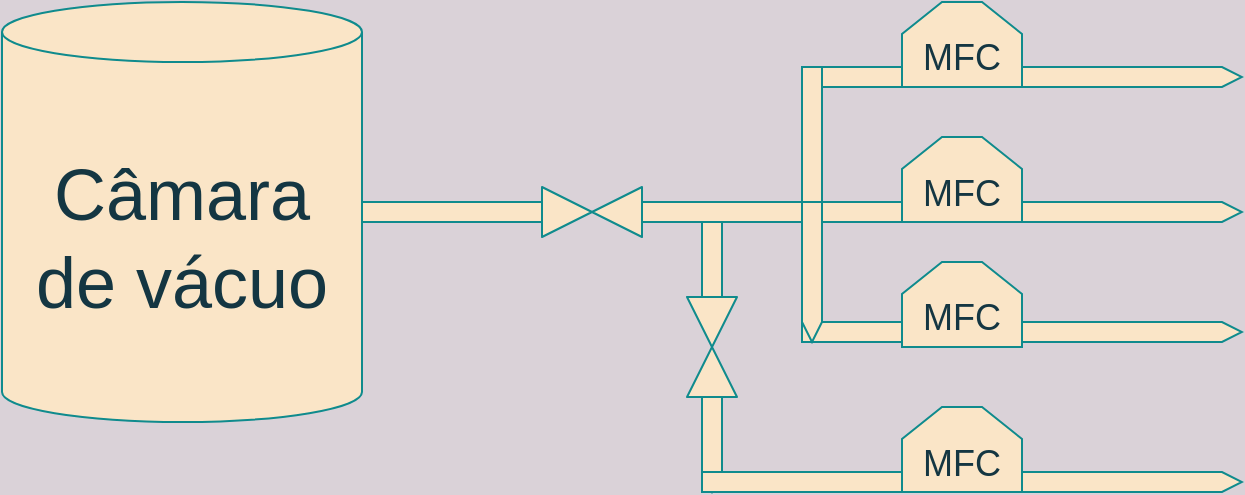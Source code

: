 <mxfile version="15.6.3" type="github">
  <diagram id="pm0KyGwDIg-Bs8ifSs3f" name="Page-1">
    <mxGraphModel dx="541" dy="932" grid="1" gridSize="10" guides="1" tooltips="1" connect="1" arrows="1" fold="1" page="1" pageScale="1" pageWidth="827" pageHeight="1169" background="#DAD2D8" math="0" shadow="0">
      <root>
        <mxCell id="0" />
        <mxCell id="1" parent="0" />
        <mxCell id="i2rfmJk4JtvdybACD0-p-1" value="&lt;font style=&quot;font-size: 36px&quot;&gt;Câmara de vácuo&lt;/font&gt;" style="shape=cylinder3;whiteSpace=wrap;html=1;boundedLbl=1;backgroundOutline=1;size=15;rounded=0;sketch=0;fontColor=#143642;strokeColor=#0F8B8D;fillColor=#FAE5C7;" vertex="1" parent="1">
          <mxGeometry x="220" y="280" width="180" height="210" as="geometry" />
        </mxCell>
        <mxCell id="i2rfmJk4JtvdybACD0-p-4" value="" style="html=1;shadow=0;dashed=0;align=center;verticalAlign=middle;shape=mxgraph.arrows2.arrow;dy=0;dx=10;notch=0;rounded=0;sketch=0;fontSize=36;fontColor=#143642;strokeColor=#0F8B8D;fillColor=#FAE5C7;" vertex="1" parent="1">
          <mxGeometry x="400" y="380" width="100" height="10" as="geometry" />
        </mxCell>
        <mxCell id="i2rfmJk4JtvdybACD0-p-5" value="" style="verticalLabelPosition=bottom;align=center;html=1;verticalAlign=top;pointerEvents=1;dashed=0;shape=mxgraph.pid2valves.valve;valveType=gate;rounded=0;sketch=0;fontSize=36;fontColor=#143642;strokeColor=#0F8B8D;fillColor=#FAE5C7;" vertex="1" parent="1">
          <mxGeometry x="490" y="372.5" width="50" height="25" as="geometry" />
        </mxCell>
        <mxCell id="i2rfmJk4JtvdybACD0-p-6" value="" style="html=1;shadow=0;dashed=0;align=center;verticalAlign=middle;shape=mxgraph.arrows2.arrow;dy=0;dx=10;notch=0;rounded=0;sketch=0;fontSize=36;fontColor=#143642;strokeColor=#0F8B8D;fillColor=#FAE5C7;" vertex="1" parent="1">
          <mxGeometry x="540" y="380" width="90" height="10" as="geometry" />
        </mxCell>
        <mxCell id="i2rfmJk4JtvdybACD0-p-8" value="" style="html=1;shadow=0;dashed=0;align=center;verticalAlign=middle;shape=mxgraph.arrows2.arrow;dy=0;dx=10;notch=0;rounded=0;sketch=0;fontSize=36;fontColor=#143642;strokeColor=#0F8B8D;fillColor=#FAE5C7;rotation=90;" vertex="1" parent="1">
          <mxGeometry x="550" y="410" width="50" height="10" as="geometry" />
        </mxCell>
        <mxCell id="i2rfmJk4JtvdybACD0-p-11" value="" style="html=1;shadow=0;dashed=0;align=center;verticalAlign=middle;shape=mxgraph.arrows2.arrow;dy=0;dx=10;notch=0;rounded=0;sketch=0;fontSize=36;fontColor=#143642;strokeColor=#0F8B8D;fillColor=#FAE5C7;rotation=90;" vertex="1" parent="1">
          <mxGeometry x="545" y="490" width="60" height="10" as="geometry" />
        </mxCell>
        <mxCell id="i2rfmJk4JtvdybACD0-p-13" value="" style="verticalLabelPosition=bottom;align=center;html=1;verticalAlign=top;pointerEvents=1;dashed=0;shape=mxgraph.pid2valves.valve;valveType=gate;rounded=0;sketch=0;fontSize=36;fontColor=#143642;strokeColor=#0F8B8D;fillColor=#FAE5C7;rotation=90;" vertex="1" parent="1">
          <mxGeometry x="550" y="440" width="50" height="25" as="geometry" />
        </mxCell>
        <mxCell id="i2rfmJk4JtvdybACD0-p-14" value="" style="html=1;shadow=0;dashed=0;align=center;verticalAlign=middle;shape=mxgraph.arrows2.arrow;dy=0;dx=10;notch=0;rounded=0;sketch=0;fontSize=36;fontColor=#143642;strokeColor=#0F8B8D;fillColor=#FAE5C7;rotation=0;" vertex="1" parent="1">
          <mxGeometry x="570" y="515" width="110" height="10" as="geometry" />
        </mxCell>
        <mxCell id="i2rfmJk4JtvdybACD0-p-18" value="" style="html=1;shadow=0;dashed=0;align=center;verticalAlign=middle;shape=mxgraph.arrows2.arrow;dy=0;dx=10;notch=0;rounded=0;sketch=0;fontSize=36;fontColor=#143642;strokeColor=#0F8B8D;fillColor=#FAE5C7;rotation=0;" vertex="1" parent="1">
          <mxGeometry x="620" y="440" width="60" height="10" as="geometry" />
        </mxCell>
        <mxCell id="i2rfmJk4JtvdybACD0-p-19" value="" style="html=1;shadow=0;dashed=0;align=center;verticalAlign=middle;shape=mxgraph.arrows2.arrow;dy=0;dx=10;notch=0;rounded=0;sketch=0;fontSize=36;fontColor=#143642;strokeColor=#0F8B8D;fillColor=#FAE5C7;rotation=0;" vertex="1" parent="1">
          <mxGeometry x="630" y="380" width="50" height="10" as="geometry" />
        </mxCell>
        <mxCell id="i2rfmJk4JtvdybACD0-p-25" value="&lt;font style=&quot;font-size: 18px&quot;&gt;MFC&lt;/font&gt;" style="shape=loopLimit;whiteSpace=wrap;html=1;rounded=0;sketch=0;fontSize=36;fontColor=#143642;strokeColor=#0F8B8D;strokeWidth=1;fillColor=#FAE5C7;" vertex="1" parent="1">
          <mxGeometry x="670" y="347.5" width="60" height="42.5" as="geometry" />
        </mxCell>
        <mxCell id="i2rfmJk4JtvdybACD0-p-26" value="&lt;font style=&quot;font-size: 18px&quot;&gt;MFC&lt;/font&gt;" style="shape=loopLimit;whiteSpace=wrap;html=1;rounded=0;sketch=0;fontSize=36;fontColor=#143642;strokeColor=#0F8B8D;strokeWidth=1;fillColor=#FAE5C7;" vertex="1" parent="1">
          <mxGeometry x="670" y="410" width="60" height="42.5" as="geometry" />
        </mxCell>
        <mxCell id="i2rfmJk4JtvdybACD0-p-27" value="&lt;font style=&quot;font-size: 18px&quot;&gt;MFC&lt;/font&gt;" style="shape=loopLimit;whiteSpace=wrap;html=1;rounded=0;sketch=0;fontSize=36;fontColor=#143642;strokeColor=#0F8B8D;strokeWidth=1;fillColor=#FAE5C7;" vertex="1" parent="1">
          <mxGeometry x="670" y="482.5" width="60" height="42.5" as="geometry" />
        </mxCell>
        <mxCell id="i2rfmJk4JtvdybACD0-p-28" value="" style="html=1;shadow=0;dashed=0;align=center;verticalAlign=middle;shape=mxgraph.arrows2.arrow;dy=0;dx=10;notch=0;rounded=0;sketch=0;fontSize=36;fontColor=#143642;strokeColor=#0F8B8D;fillColor=#FAE5C7;rotation=90;" vertex="1" parent="1">
          <mxGeometry x="580" y="352.5" width="90" height="10" as="geometry" />
        </mxCell>
        <mxCell id="i2rfmJk4JtvdybACD0-p-29" value="" style="html=1;shadow=0;dashed=0;align=center;verticalAlign=middle;shape=mxgraph.arrows2.arrow;dy=0;dx=10;notch=0;rounded=0;sketch=0;fontSize=36;fontColor=#143642;strokeColor=#0F8B8D;fillColor=#FAE5C7;rotation=90;" vertex="1" parent="1">
          <mxGeometry x="590" y="410" width="70" height="10" as="geometry" />
        </mxCell>
        <mxCell id="i2rfmJk4JtvdybACD0-p-31" value="" style="html=1;shadow=0;dashed=0;align=center;verticalAlign=middle;shape=mxgraph.arrows2.arrow;dy=0;dx=10;notch=0;rounded=0;sketch=0;fontSize=36;fontColor=#143642;strokeColor=#0F8B8D;fillColor=#FAE5C7;rotation=0;" vertex="1" parent="1">
          <mxGeometry x="630" y="312.5" width="50" height="10" as="geometry" />
        </mxCell>
        <mxCell id="i2rfmJk4JtvdybACD0-p-32" value="&lt;font style=&quot;font-size: 18px&quot;&gt;MFC&lt;/font&gt;" style="shape=loopLimit;whiteSpace=wrap;html=1;rounded=0;sketch=0;fontSize=36;fontColor=#143642;strokeColor=#0F8B8D;strokeWidth=1;fillColor=#FAE5C7;" vertex="1" parent="1">
          <mxGeometry x="670" y="280" width="60" height="42.5" as="geometry" />
        </mxCell>
        <mxCell id="i2rfmJk4JtvdybACD0-p-33" value="" style="html=1;shadow=0;dashed=0;align=center;verticalAlign=middle;shape=mxgraph.arrows2.arrow;dy=0;dx=10;notch=0;rounded=0;sketch=0;fontSize=36;fontColor=#143642;strokeColor=#0F8B8D;fillColor=#FAE5C7;rotation=0;" vertex="1" parent="1">
          <mxGeometry x="730" y="515" width="110" height="10" as="geometry" />
        </mxCell>
        <mxCell id="i2rfmJk4JtvdybACD0-p-34" value="" style="html=1;shadow=0;dashed=0;align=center;verticalAlign=middle;shape=mxgraph.arrows2.arrow;dy=0;dx=10;notch=0;rounded=0;sketch=0;fontSize=36;fontColor=#143642;strokeColor=#0F8B8D;fillColor=#FAE5C7;rotation=0;" vertex="1" parent="1">
          <mxGeometry x="730" y="440" width="110" height="10" as="geometry" />
        </mxCell>
        <mxCell id="i2rfmJk4JtvdybACD0-p-35" value="" style="html=1;shadow=0;dashed=0;align=center;verticalAlign=middle;shape=mxgraph.arrows2.arrow;dy=0;dx=10;notch=0;rounded=0;sketch=0;fontSize=36;fontColor=#143642;strokeColor=#0F8B8D;fillColor=#FAE5C7;rotation=0;" vertex="1" parent="1">
          <mxGeometry x="730" y="380" width="110" height="10" as="geometry" />
        </mxCell>
        <mxCell id="i2rfmJk4JtvdybACD0-p-36" value="" style="html=1;shadow=0;dashed=0;align=center;verticalAlign=middle;shape=mxgraph.arrows2.arrow;dy=0;dx=10;notch=0;rounded=0;sketch=0;fontSize=36;fontColor=#143642;strokeColor=#0F8B8D;fillColor=#FAE5C7;rotation=0;" vertex="1" parent="1">
          <mxGeometry x="730" y="312.5" width="110" height="10" as="geometry" />
        </mxCell>
      </root>
    </mxGraphModel>
  </diagram>
</mxfile>
